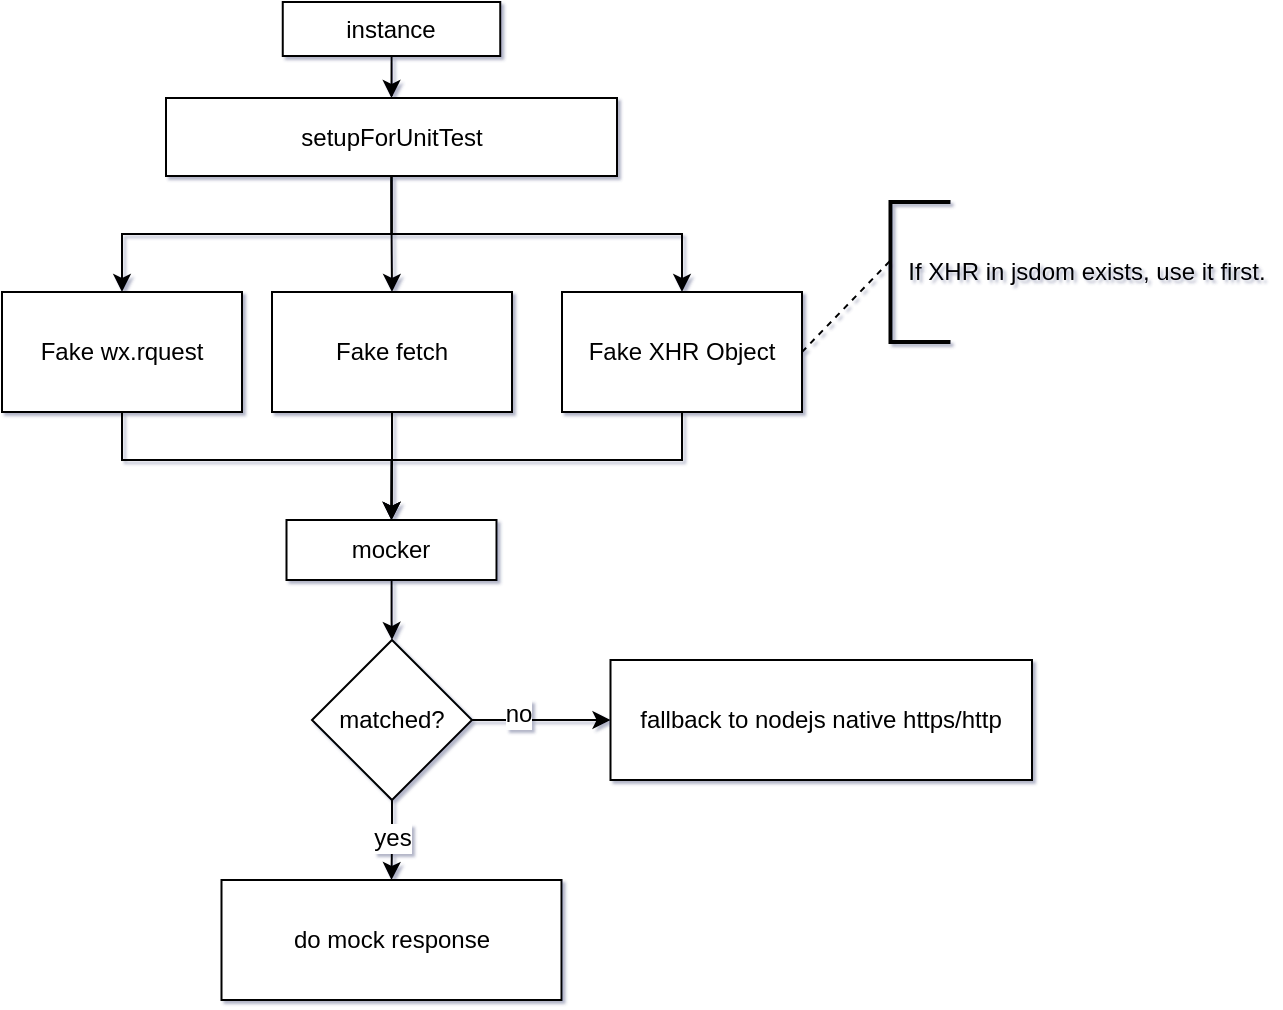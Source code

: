 <mxfile>
    <diagram id="A9ULgvwcsa5FsxNZLjFA" name="Page-1">
        <mxGraphModel dx="995" dy="586" grid="0" gridSize="10" guides="1" tooltips="1" connect="1" arrows="1" fold="1" page="1" pageScale="1" pageWidth="827" pageHeight="1169" math="0" shadow="1">
            <root>
                <mxCell id="0"/>
                <mxCell id="1" parent="0"/>
                <mxCell id="23" style="edgeStyle=orthogonalEdgeStyle;rounded=0;orthogonalLoop=1;jettySize=auto;html=1;entryX=0.5;entryY=0;entryDx=0;entryDy=0;" edge="1" parent="1" source="24" target="26">
                    <mxGeometry relative="1" as="geometry"/>
                </mxCell>
                <mxCell id="24" value="instance" style="rounded=0;whiteSpace=wrap;html=1;" vertex="1" parent="1">
                    <mxGeometry x="210.38" y="30" width="108.75" height="27" as="geometry"/>
                </mxCell>
                <mxCell id="25" style="edgeStyle=orthogonalEdgeStyle;rounded=0;orthogonalLoop=1;jettySize=auto;html=1;entryX=0.5;entryY=0;entryDx=0;entryDy=0;exitX=0.5;exitY=1;exitDx=0;exitDy=0;" edge="1" parent="1" source="26" target="30">
                    <mxGeometry relative="1" as="geometry">
                        <mxPoint x="125" y="157" as="targetPoint"/>
                    </mxGeometry>
                </mxCell>
                <mxCell id="26" value="&lt;span style=&quot;text-align: left&quot;&gt;setupForUnitTest&lt;/span&gt;" style="rounded=0;whiteSpace=wrap;html=1;" vertex="1" parent="1">
                    <mxGeometry x="152" y="78" width="225.5" height="39" as="geometry"/>
                </mxCell>
                <mxCell id="27" style="edgeStyle=orthogonalEdgeStyle;rounded=0;orthogonalLoop=1;jettySize=auto;html=1;exitX=0.5;exitY=1;exitDx=0;exitDy=0;entryX=0.5;entryY=0;entryDx=0;entryDy=0;" edge="1" parent="1" source="26" target="32">
                    <mxGeometry relative="1" as="geometry">
                        <mxPoint x="275" y="127" as="sourcePoint"/>
                        <mxPoint x="265" y="156" as="targetPoint"/>
                    </mxGeometry>
                </mxCell>
                <mxCell id="28" style="edgeStyle=orthogonalEdgeStyle;rounded=0;orthogonalLoop=1;jettySize=auto;html=1;exitX=0.5;exitY=1;exitDx=0;exitDy=0;entryX=0.5;entryY=0;entryDx=0;entryDy=0;" edge="1" parent="1" source="26" target="34">
                    <mxGeometry relative="1" as="geometry">
                        <mxPoint x="275" y="127" as="sourcePoint"/>
                        <mxPoint x="405" y="157" as="targetPoint"/>
                    </mxGeometry>
                </mxCell>
                <mxCell id="29" style="edgeStyle=orthogonalEdgeStyle;rounded=0;orthogonalLoop=1;jettySize=auto;html=1;exitX=0.5;exitY=1;exitDx=0;exitDy=0;entryX=0.5;entryY=0;entryDx=0;entryDy=0;" edge="1" parent="1" source="30" target="36">
                    <mxGeometry relative="1" as="geometry">
                        <Array as="points">
                            <mxPoint x="130" y="259"/>
                            <mxPoint x="265" y="259"/>
                        </Array>
                    </mxGeometry>
                </mxCell>
                <mxCell id="30" value="&lt;span&gt;Fake wx.rquest&lt;/span&gt;" style="rounded=0;whiteSpace=wrap;html=1;" vertex="1" parent="1">
                    <mxGeometry x="70" y="175" width="120" height="60" as="geometry"/>
                </mxCell>
                <mxCell id="31" style="edgeStyle=orthogonalEdgeStyle;rounded=0;orthogonalLoop=1;jettySize=auto;html=1;entryX=0.5;entryY=0;entryDx=0;entryDy=0;" edge="1" parent="1" source="32" target="36">
                    <mxGeometry relative="1" as="geometry"/>
                </mxCell>
                <mxCell id="32" value="Fake fetch" style="rounded=0;whiteSpace=wrap;html=1;" vertex="1" parent="1">
                    <mxGeometry x="205" y="175" width="120" height="60" as="geometry"/>
                </mxCell>
                <mxCell id="33" style="edgeStyle=orthogonalEdgeStyle;rounded=0;orthogonalLoop=1;jettySize=auto;html=1;entryX=0.5;entryY=0;entryDx=0;entryDy=0;" edge="1" parent="1" source="34" target="36">
                    <mxGeometry relative="1" as="geometry">
                        <Array as="points">
                            <mxPoint x="410" y="259"/>
                            <mxPoint x="265" y="259"/>
                        </Array>
                    </mxGeometry>
                </mxCell>
                <mxCell id="34" value="Fake XHR Object" style="rounded=0;whiteSpace=wrap;html=1;" vertex="1" parent="1">
                    <mxGeometry x="350" y="175" width="120" height="60" as="geometry"/>
                </mxCell>
                <mxCell id="35" style="edgeStyle=orthogonalEdgeStyle;rounded=0;orthogonalLoop=1;jettySize=auto;html=1;entryX=0.5;entryY=0;entryDx=0;entryDy=0;" edge="1" parent="1" source="36" target="37">
                    <mxGeometry relative="1" as="geometry"/>
                </mxCell>
                <mxCell id="36" value="mocker" style="rounded=0;whiteSpace=wrap;html=1;" vertex="1" parent="1">
                    <mxGeometry x="212.25" y="289" width="105" height="30" as="geometry"/>
                </mxCell>
                <mxCell id="37" value="matched?" style="rhombus;whiteSpace=wrap;html=1;" vertex="1" parent="1">
                    <mxGeometry x="225" y="349" width="80" height="80" as="geometry"/>
                </mxCell>
                <mxCell id="38" value="fallback to nodejs native https/http" style="rounded=0;whiteSpace=wrap;html=1;" vertex="1" parent="1">
                    <mxGeometry x="374.25" y="359" width="210.75" height="60" as="geometry"/>
                </mxCell>
                <mxCell id="39" style="edgeStyle=orthogonalEdgeStyle;rounded=0;orthogonalLoop=1;jettySize=auto;html=1;entryX=0;entryY=0.5;entryDx=0;entryDy=0;exitX=1;exitY=0.5;exitDx=0;exitDy=0;" edge="1" parent="1" source="37" target="38">
                    <mxGeometry relative="1" as="geometry">
                        <mxPoint x="310" y="389" as="sourcePoint"/>
                    </mxGeometry>
                </mxCell>
                <mxCell id="40" value="no" style="text;html=1;resizable=0;points=[];align=center;verticalAlign=middle;labelBackgroundColor=#ffffff;" vertex="1" connectable="0" parent="39">
                    <mxGeometry x="-0.333" y="3" relative="1" as="geometry">
                        <mxPoint as="offset"/>
                    </mxGeometry>
                </mxCell>
                <mxCell id="41" style="edgeStyle=orthogonalEdgeStyle;rounded=0;orthogonalLoop=1;jettySize=auto;html=1;entryX=0.5;entryY=0;entryDx=0;entryDy=0;exitX=0.5;exitY=1;exitDx=0;exitDy=0;" edge="1" parent="1" source="37" target="43">
                    <mxGeometry relative="1" as="geometry">
                        <mxPoint x="265.5" y="494" as="targetPoint"/>
                        <mxPoint x="265" y="449" as="sourcePoint"/>
                    </mxGeometry>
                </mxCell>
                <mxCell id="42" value="yes" style="text;html=1;resizable=0;points=[];align=center;verticalAlign=middle;labelBackgroundColor=#ffffff;" vertex="1" connectable="0" parent="41">
                    <mxGeometry x="-0.758" relative="1" as="geometry">
                        <mxPoint x="-0.5" y="13.5" as="offset"/>
                    </mxGeometry>
                </mxCell>
                <mxCell id="43" value="do mock response" style="rounded=0;whiteSpace=wrap;html=1;" vertex="1" parent="1">
                    <mxGeometry x="179.75" y="469" width="170" height="60" as="geometry"/>
                </mxCell>
                <mxCell id="44" value="" style="strokeWidth=2;html=1;shape=mxgraph.flowchart.annotation_1;align=left;pointerEvents=1;" vertex="1" parent="1">
                    <mxGeometry x="514.25" y="130" width="30" height="70" as="geometry"/>
                </mxCell>
                <mxCell id="45" value="" style="endArrow=none;dashed=1;html=1;strokeWidth=1;exitX=1;exitY=0.5;exitDx=0;exitDy=0;entryX=0;entryY=0.417;entryDx=0;entryDy=0;entryPerimeter=0;" edge="1" parent="1" source="34" target="44">
                    <mxGeometry width="50" height="50" relative="1" as="geometry">
                        <mxPoint x="480" y="230" as="sourcePoint"/>
                        <mxPoint x="530" y="180" as="targetPoint"/>
                    </mxGeometry>
                </mxCell>
                <mxCell id="46" value="If XHR in jsdom exists, use it first." style="text;html=1;strokeColor=none;fillColor=none;align=center;verticalAlign=middle;whiteSpace=wrap;rounded=0;" vertex="1" parent="1">
                    <mxGeometry x="519" y="155" width="187" height="20" as="geometry"/>
                </mxCell>
            </root>
        </mxGraphModel>
    </diagram>
</mxfile>
